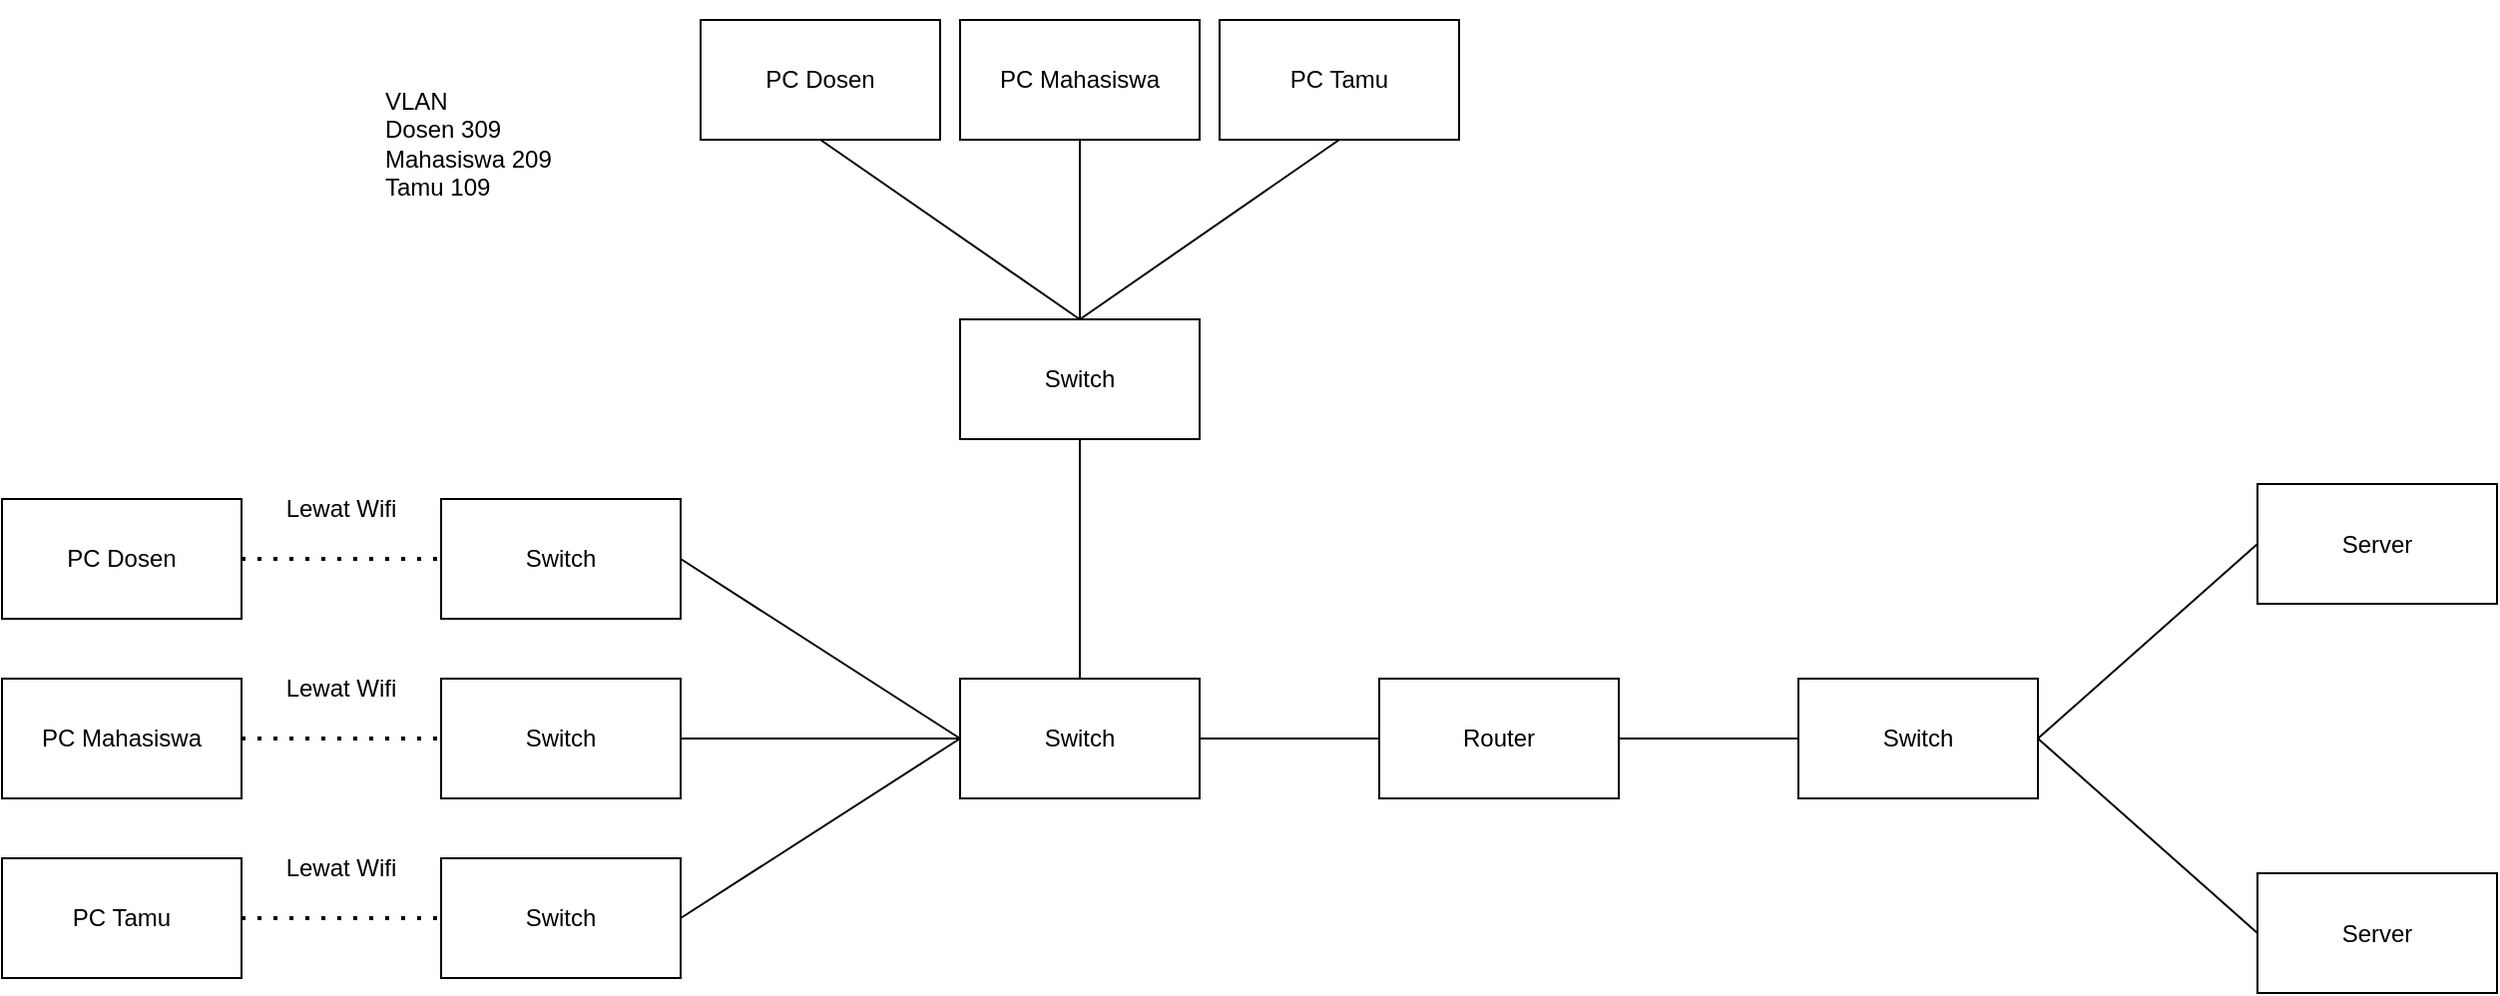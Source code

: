 <mxfile version="28.2.5">
  <diagram name="Page-1" id="QnvDENanHLP7i-Xlz8z3">
    <mxGraphModel dx="1803" dy="1664" grid="1" gridSize="10" guides="1" tooltips="1" connect="1" arrows="1" fold="1" page="1" pageScale="1" pageWidth="850" pageHeight="1100" math="0" shadow="0">
      <root>
        <mxCell id="0" />
        <mxCell id="1" parent="0" />
        <mxCell id="2RDvjNLUTE3DEYnWK3N8-1" value="PC Mahasiswa" style="rounded=0;whiteSpace=wrap;html=1;" parent="1" vertex="1">
          <mxGeometry x="280" width="120" height="60" as="geometry" />
        </mxCell>
        <mxCell id="2RDvjNLUTE3DEYnWK3N8-2" value="PC Dosen" style="rounded=0;whiteSpace=wrap;html=1;" parent="1" vertex="1">
          <mxGeometry x="150" width="120" height="60" as="geometry" />
        </mxCell>
        <mxCell id="2RDvjNLUTE3DEYnWK3N8-3" value="PC Tamu" style="rounded=0;whiteSpace=wrap;html=1;" parent="1" vertex="1">
          <mxGeometry x="410" width="120" height="60" as="geometry" />
        </mxCell>
        <mxCell id="2RDvjNLUTE3DEYnWK3N8-4" value="&lt;div&gt;&lt;br&gt;&lt;/div&gt;&lt;div&gt;VLAN&lt;/div&gt;Dosen 309&lt;div&gt;Mahasiswa 209&lt;/div&gt;&lt;div&gt;Tamu 109&lt;/div&gt;" style="text;html=1;align=left;verticalAlign=middle;whiteSpace=wrap;rounded=0;" parent="1" vertex="1">
          <mxGeometry x="-10" y="-10" width="120" height="130" as="geometry" />
        </mxCell>
        <mxCell id="2RDvjNLUTE3DEYnWK3N8-5" value="Switch" style="rounded=0;whiteSpace=wrap;html=1;" parent="1" vertex="1">
          <mxGeometry x="280" y="150" width="120" height="60" as="geometry" />
        </mxCell>
        <mxCell id="2RDvjNLUTE3DEYnWK3N8-6" value="" style="endArrow=none;html=1;rounded=0;exitX=0.5;exitY=1;exitDx=0;exitDy=0;entryX=0.5;entryY=0;entryDx=0;entryDy=0;" parent="1" source="2RDvjNLUTE3DEYnWK3N8-2" target="2RDvjNLUTE3DEYnWK3N8-5" edge="1">
          <mxGeometry width="50" height="50" relative="1" as="geometry">
            <mxPoint x="290" y="180" as="sourcePoint" />
            <mxPoint x="340" y="130" as="targetPoint" />
          </mxGeometry>
        </mxCell>
        <mxCell id="2RDvjNLUTE3DEYnWK3N8-7" value="" style="endArrow=none;html=1;rounded=0;exitX=0.5;exitY=1;exitDx=0;exitDy=0;entryX=0.5;entryY=0;entryDx=0;entryDy=0;" parent="1" source="2RDvjNLUTE3DEYnWK3N8-1" target="2RDvjNLUTE3DEYnWK3N8-5" edge="1">
          <mxGeometry width="50" height="50" relative="1" as="geometry">
            <mxPoint x="360" y="130" as="sourcePoint" />
            <mxPoint x="490" y="220" as="targetPoint" />
          </mxGeometry>
        </mxCell>
        <mxCell id="2RDvjNLUTE3DEYnWK3N8-8" value="" style="endArrow=none;html=1;rounded=0;exitX=0.5;exitY=1;exitDx=0;exitDy=0;entryX=0.5;entryY=0;entryDx=0;entryDy=0;" parent="1" source="2RDvjNLUTE3DEYnWK3N8-3" target="2RDvjNLUTE3DEYnWK3N8-5" edge="1">
          <mxGeometry width="50" height="50" relative="1" as="geometry">
            <mxPoint x="380" y="130" as="sourcePoint" />
            <mxPoint x="380" y="220" as="targetPoint" />
          </mxGeometry>
        </mxCell>
        <mxCell id="2RDvjNLUTE3DEYnWK3N8-9" value="Switch" style="rounded=0;whiteSpace=wrap;html=1;" parent="1" vertex="1">
          <mxGeometry x="280" y="330" width="120" height="60" as="geometry" />
        </mxCell>
        <mxCell id="2RDvjNLUTE3DEYnWK3N8-10" value="" style="endArrow=none;html=1;rounded=0;entryX=0.5;entryY=1;entryDx=0;entryDy=0;exitX=0.5;exitY=0;exitDx=0;exitDy=0;" parent="1" source="2RDvjNLUTE3DEYnWK3N8-9" target="2RDvjNLUTE3DEYnWK3N8-5" edge="1">
          <mxGeometry width="50" height="50" relative="1" as="geometry">
            <mxPoint x="290" y="380" as="sourcePoint" />
            <mxPoint x="340" y="330" as="targetPoint" />
          </mxGeometry>
        </mxCell>
        <mxCell id="2RDvjNLUTE3DEYnWK3N8-11" value="" style="endArrow=none;html=1;rounded=0;entryX=0;entryY=0.5;entryDx=0;entryDy=0;exitX=1;exitY=0.5;exitDx=0;exitDy=0;" parent="1" target="2RDvjNLUTE3DEYnWK3N8-9" edge="1" source="I4DnljikiBGqep7M0Yuy-1">
          <mxGeometry width="50" height="50" relative="1" as="geometry">
            <mxPoint x="200" y="360" as="sourcePoint" />
            <mxPoint x="250" y="280" as="targetPoint" />
          </mxGeometry>
        </mxCell>
        <mxCell id="I4DnljikiBGqep7M0Yuy-1" value="Switch" style="rounded=0;whiteSpace=wrap;html=1;" vertex="1" parent="1">
          <mxGeometry x="20" y="330" width="120" height="60" as="geometry" />
        </mxCell>
        <mxCell id="I4DnljikiBGqep7M0Yuy-2" value="Switch" style="rounded=0;whiteSpace=wrap;html=1;" vertex="1" parent="1">
          <mxGeometry x="20" y="240" width="120" height="60" as="geometry" />
        </mxCell>
        <mxCell id="I4DnljikiBGqep7M0Yuy-3" value="Switch" style="rounded=0;whiteSpace=wrap;html=1;" vertex="1" parent="1">
          <mxGeometry x="20" y="420" width="120" height="60" as="geometry" />
        </mxCell>
        <mxCell id="I4DnljikiBGqep7M0Yuy-4" value="" style="endArrow=none;html=1;rounded=0;entryX=0;entryY=0.5;entryDx=0;entryDy=0;exitX=1;exitY=0.5;exitDx=0;exitDy=0;" edge="1" parent="1" source="I4DnljikiBGqep7M0Yuy-3" target="2RDvjNLUTE3DEYnWK3N8-9">
          <mxGeometry width="50" height="50" relative="1" as="geometry">
            <mxPoint x="180" y="370" as="sourcePoint" />
            <mxPoint x="320" y="370" as="targetPoint" />
          </mxGeometry>
        </mxCell>
        <mxCell id="I4DnljikiBGqep7M0Yuy-5" value="" style="endArrow=none;html=1;rounded=0;entryX=0;entryY=0.5;entryDx=0;entryDy=0;exitX=1;exitY=0.5;exitDx=0;exitDy=0;" edge="1" parent="1" source="I4DnljikiBGqep7M0Yuy-2" target="2RDvjNLUTE3DEYnWK3N8-9">
          <mxGeometry width="50" height="50" relative="1" as="geometry">
            <mxPoint x="260" y="530" as="sourcePoint" />
            <mxPoint x="400" y="440" as="targetPoint" />
          </mxGeometry>
        </mxCell>
        <mxCell id="I4DnljikiBGqep7M0Yuy-6" value="PC Dosen" style="rounded=0;whiteSpace=wrap;html=1;" vertex="1" parent="1">
          <mxGeometry x="-200" y="240" width="120" height="60" as="geometry" />
        </mxCell>
        <mxCell id="I4DnljikiBGqep7M0Yuy-7" value="PC Mahasiswa" style="rounded=0;whiteSpace=wrap;html=1;" vertex="1" parent="1">
          <mxGeometry x="-200" y="330" width="120" height="60" as="geometry" />
        </mxCell>
        <mxCell id="I4DnljikiBGqep7M0Yuy-8" value="PC Tamu" style="rounded=0;whiteSpace=wrap;html=1;" vertex="1" parent="1">
          <mxGeometry x="-200" y="420" width="120" height="60" as="geometry" />
        </mxCell>
        <mxCell id="I4DnljikiBGqep7M0Yuy-9" value="" style="endArrow=none;dashed=1;html=1;dashPattern=1 3;strokeWidth=2;rounded=0;exitX=1;exitY=0.5;exitDx=0;exitDy=0;entryX=0;entryY=0.5;entryDx=0;entryDy=0;" edge="1" parent="1" source="I4DnljikiBGqep7M0Yuy-6" target="I4DnljikiBGqep7M0Yuy-2">
          <mxGeometry width="50" height="50" relative="1" as="geometry">
            <mxPoint x="140" y="340" as="sourcePoint" />
            <mxPoint x="10" y="270" as="targetPoint" />
          </mxGeometry>
        </mxCell>
        <mxCell id="I4DnljikiBGqep7M0Yuy-10" value="" style="endArrow=none;dashed=1;html=1;dashPattern=1 3;strokeWidth=2;rounded=0;exitX=1;exitY=0.5;exitDx=0;exitDy=0;entryX=0;entryY=0.5;entryDx=0;entryDy=0;" edge="1" parent="1" source="I4DnljikiBGqep7M0Yuy-7" target="I4DnljikiBGqep7M0Yuy-1">
          <mxGeometry width="50" height="50" relative="1" as="geometry">
            <mxPoint x="30" y="320" as="sourcePoint" />
            <mxPoint x="130" y="320" as="targetPoint" />
          </mxGeometry>
        </mxCell>
        <mxCell id="I4DnljikiBGqep7M0Yuy-11" value="" style="endArrow=none;dashed=1;html=1;dashPattern=1 3;strokeWidth=2;rounded=0;exitX=1;exitY=0.5;exitDx=0;exitDy=0;entryX=0;entryY=0.5;entryDx=0;entryDy=0;" edge="1" parent="1" source="I4DnljikiBGqep7M0Yuy-8" target="I4DnljikiBGqep7M0Yuy-3">
          <mxGeometry width="50" height="50" relative="1" as="geometry">
            <mxPoint x="40" y="380" as="sourcePoint" />
            <mxPoint x="140" y="380" as="targetPoint" />
          </mxGeometry>
        </mxCell>
        <mxCell id="I4DnljikiBGqep7M0Yuy-12" value="Lewat Wifi" style="text;html=1;align=center;verticalAlign=middle;whiteSpace=wrap;rounded=0;" vertex="1" parent="1">
          <mxGeometry x="-60" y="230" width="60" height="30" as="geometry" />
        </mxCell>
        <mxCell id="I4DnljikiBGqep7M0Yuy-13" value="Lewat Wifi" style="text;html=1;align=center;verticalAlign=middle;whiteSpace=wrap;rounded=0;" vertex="1" parent="1">
          <mxGeometry x="-60" y="320" width="60" height="30" as="geometry" />
        </mxCell>
        <mxCell id="I4DnljikiBGqep7M0Yuy-15" value="Lewat Wifi" style="text;html=1;align=center;verticalAlign=middle;whiteSpace=wrap;rounded=0;" vertex="1" parent="1">
          <mxGeometry x="-60" y="410" width="60" height="30" as="geometry" />
        </mxCell>
        <mxCell id="I4DnljikiBGqep7M0Yuy-16" value="Router" style="rounded=0;whiteSpace=wrap;html=1;" vertex="1" parent="1">
          <mxGeometry x="490" y="330" width="120" height="60" as="geometry" />
        </mxCell>
        <mxCell id="I4DnljikiBGqep7M0Yuy-17" value="Switch" style="rounded=0;whiteSpace=wrap;html=1;" vertex="1" parent="1">
          <mxGeometry x="700" y="330" width="120" height="60" as="geometry" />
        </mxCell>
        <mxCell id="I4DnljikiBGqep7M0Yuy-18" value="Server" style="rounded=0;whiteSpace=wrap;html=1;" vertex="1" parent="1">
          <mxGeometry x="930" y="232.5" width="120" height="60" as="geometry" />
        </mxCell>
        <mxCell id="I4DnljikiBGqep7M0Yuy-19" value="Server" style="rounded=0;whiteSpace=wrap;html=1;" vertex="1" parent="1">
          <mxGeometry x="930" y="427.5" width="120" height="60" as="geometry" />
        </mxCell>
        <mxCell id="I4DnljikiBGqep7M0Yuy-20" value="" style="endArrow=none;html=1;rounded=0;exitX=1;exitY=0.5;exitDx=0;exitDy=0;entryX=0;entryY=0.5;entryDx=0;entryDy=0;" edge="1" parent="1" source="2RDvjNLUTE3DEYnWK3N8-9" target="I4DnljikiBGqep7M0Yuy-16">
          <mxGeometry width="50" height="50" relative="1" as="geometry">
            <mxPoint x="490" y="340" as="sourcePoint" />
            <mxPoint x="540" y="290" as="targetPoint" />
          </mxGeometry>
        </mxCell>
        <mxCell id="I4DnljikiBGqep7M0Yuy-21" value="" style="endArrow=none;html=1;rounded=0;exitX=1;exitY=0.5;exitDx=0;exitDy=0;entryX=0;entryY=0.5;entryDx=0;entryDy=0;" edge="1" parent="1" source="I4DnljikiBGqep7M0Yuy-16" target="I4DnljikiBGqep7M0Yuy-17">
          <mxGeometry width="50" height="50" relative="1" as="geometry">
            <mxPoint x="550" y="430" as="sourcePoint" />
            <mxPoint x="640" y="430" as="targetPoint" />
          </mxGeometry>
        </mxCell>
        <mxCell id="I4DnljikiBGqep7M0Yuy-22" value="" style="endArrow=none;html=1;rounded=0;exitX=1;exitY=0.5;exitDx=0;exitDy=0;entryX=0;entryY=0.5;entryDx=0;entryDy=0;" edge="1" parent="1" source="I4DnljikiBGqep7M0Yuy-17" target="I4DnljikiBGqep7M0Yuy-18">
          <mxGeometry width="50" height="50" relative="1" as="geometry">
            <mxPoint x="930" y="430" as="sourcePoint" />
            <mxPoint x="1020" y="430" as="targetPoint" />
          </mxGeometry>
        </mxCell>
        <mxCell id="I4DnljikiBGqep7M0Yuy-23" value="" style="endArrow=none;html=1;rounded=0;exitX=1;exitY=0.5;exitDx=0;exitDy=0;entryX=0;entryY=0.5;entryDx=0;entryDy=0;" edge="1" parent="1" source="I4DnljikiBGqep7M0Yuy-17" target="I4DnljikiBGqep7M0Yuy-19">
          <mxGeometry width="50" height="50" relative="1" as="geometry">
            <mxPoint x="950" y="497" as="sourcePoint" />
            <mxPoint x="900" y="470" as="targetPoint" />
          </mxGeometry>
        </mxCell>
      </root>
    </mxGraphModel>
  </diagram>
</mxfile>
